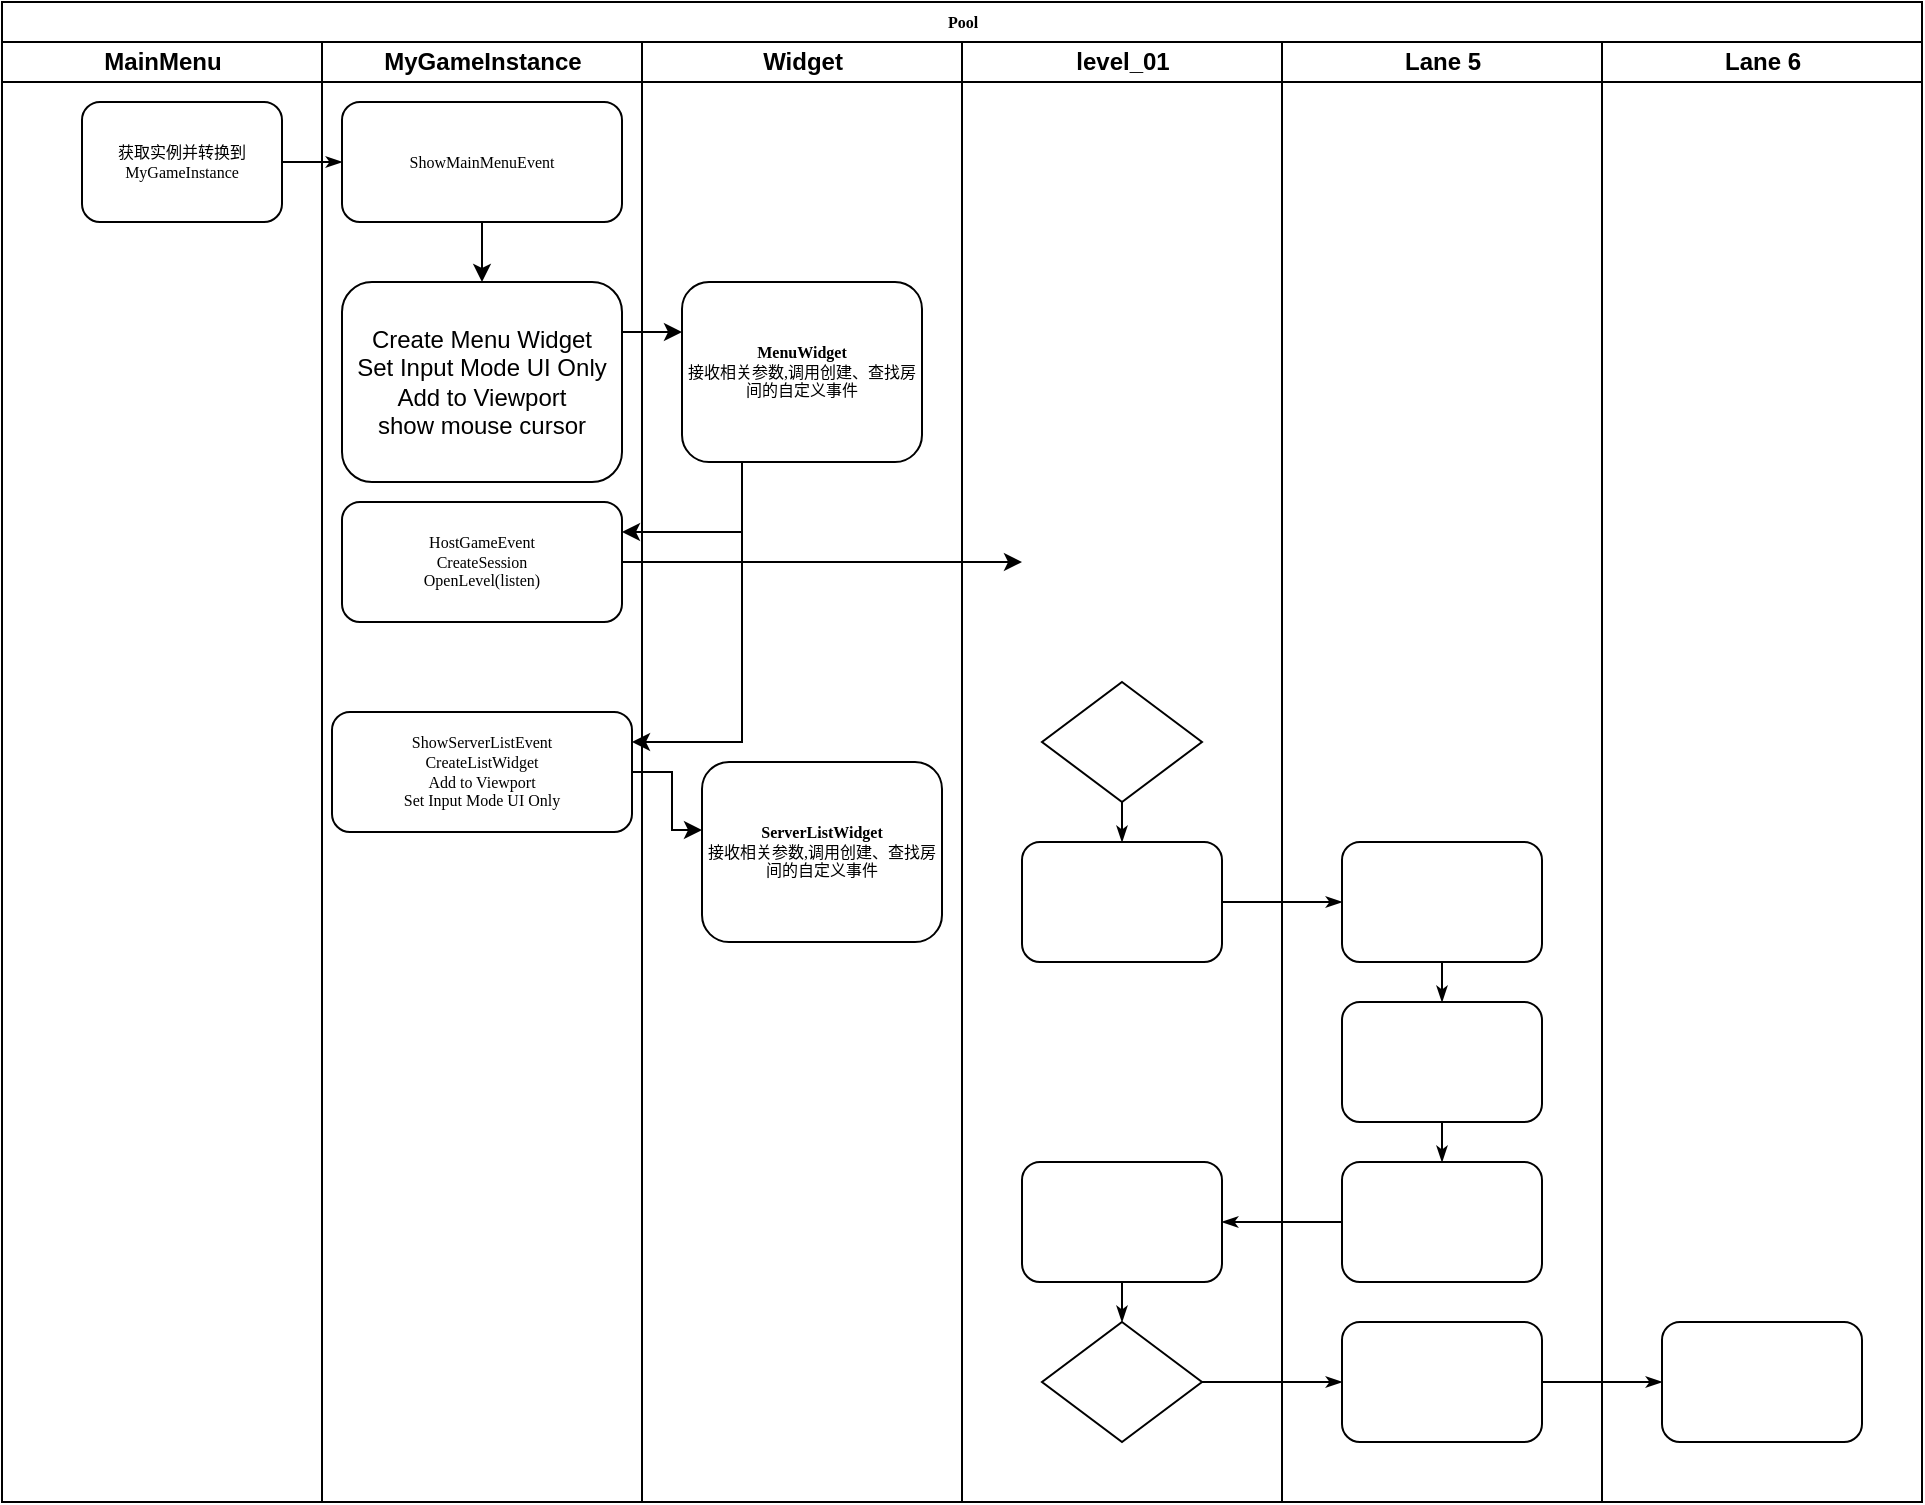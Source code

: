 <mxfile version="21.0.6" type="github">
  <diagram id="prtHgNgQTEPvFCAcTncT" name="Page-1">
    <mxGraphModel dx="1434" dy="764" grid="1" gridSize="10" guides="1" tooltips="1" connect="1" arrows="1" fold="1" page="1" pageScale="1" pageWidth="827" pageHeight="1169" math="0" shadow="0">
      <root>
        <mxCell id="0" />
        <mxCell id="1" parent="0" />
        <mxCell id="wHRNBy8dRpWRHx9Yq-Zz-4" value="Pool" style="swimlane;html=1;childLayout=stackLayout;startSize=20;rounded=0;shadow=0;labelBackgroundColor=none;strokeWidth=1;fontFamily=Verdana;fontSize=8;align=center;" vertex="1" parent="1">
          <mxGeometry x="20" y="70" width="960" height="750" as="geometry" />
        </mxCell>
        <mxCell id="wHRNBy8dRpWRHx9Yq-Zz-5" value="MainMenu" style="swimlane;html=1;startSize=20;" vertex="1" parent="wHRNBy8dRpWRHx9Yq-Zz-4">
          <mxGeometry y="20" width="160" height="730" as="geometry" />
        </mxCell>
        <mxCell id="wHRNBy8dRpWRHx9Yq-Zz-6" value="获取实例并转换到MyGameInstance" style="rounded=1;whiteSpace=wrap;html=1;shadow=0;labelBackgroundColor=none;strokeWidth=1;fontFamily=Verdana;fontSize=8;align=center;" vertex="1" parent="wHRNBy8dRpWRHx9Yq-Zz-5">
          <mxGeometry x="40" y="30" width="100" height="60" as="geometry" />
        </mxCell>
        <mxCell id="wHRNBy8dRpWRHx9Yq-Zz-9" style="edgeStyle=orthogonalEdgeStyle;rounded=1;html=1;labelBackgroundColor=none;startArrow=none;startFill=0;startSize=5;endArrow=classicThin;endFill=1;endSize=5;jettySize=auto;orthogonalLoop=1;strokeWidth=1;fontFamily=Verdana;fontSize=8" edge="1" parent="wHRNBy8dRpWRHx9Yq-Zz-4" source="wHRNBy8dRpWRHx9Yq-Zz-6" target="wHRNBy8dRpWRHx9Yq-Zz-25">
          <mxGeometry relative="1" as="geometry" />
        </mxCell>
        <mxCell id="wHRNBy8dRpWRHx9Yq-Zz-16" style="edgeStyle=orthogonalEdgeStyle;rounded=1;html=1;labelBackgroundColor=none;startArrow=none;startFill=0;startSize=5;endArrow=classicThin;endFill=1;endSize=5;jettySize=auto;orthogonalLoop=1;strokeWidth=1;fontFamily=Verdana;fontSize=8" edge="1" parent="wHRNBy8dRpWRHx9Yq-Zz-4" source="wHRNBy8dRpWRHx9Yq-Zz-36" target="wHRNBy8dRpWRHx9Yq-Zz-44">
          <mxGeometry relative="1" as="geometry" />
        </mxCell>
        <mxCell id="wHRNBy8dRpWRHx9Yq-Zz-17" style="edgeStyle=orthogonalEdgeStyle;rounded=1;html=1;labelBackgroundColor=none;startArrow=none;startFill=0;startSize=5;endArrow=classicThin;endFill=1;endSize=5;jettySize=auto;orthogonalLoop=1;strokeWidth=1;fontFamily=Verdana;fontSize=8" edge="1" parent="wHRNBy8dRpWRHx9Yq-Zz-4" source="wHRNBy8dRpWRHx9Yq-Zz-44" target="wHRNBy8dRpWRHx9Yq-Zz-48">
          <mxGeometry relative="1" as="geometry" />
        </mxCell>
        <mxCell id="wHRNBy8dRpWRHx9Yq-Zz-18" style="edgeStyle=orthogonalEdgeStyle;rounded=1;html=1;labelBackgroundColor=none;startArrow=none;startFill=0;startSize=5;endArrow=classicThin;endFill=1;endSize=5;jettySize=auto;orthogonalLoop=1;strokeWidth=1;fontFamily=Verdana;fontSize=8" edge="1" parent="wHRNBy8dRpWRHx9Yq-Zz-4" source="wHRNBy8dRpWRHx9Yq-Zz-34" target="wHRNBy8dRpWRHx9Yq-Zz-41">
          <mxGeometry relative="1" as="geometry" />
        </mxCell>
        <mxCell id="wHRNBy8dRpWRHx9Yq-Zz-20" style="edgeStyle=orthogonalEdgeStyle;rounded=1;html=1;labelBackgroundColor=none;startArrow=none;startFill=0;startSize=5;endArrow=classicThin;endFill=1;endSize=5;jettySize=auto;orthogonalLoop=1;strokeColor=#000000;strokeWidth=1;fontFamily=Verdana;fontSize=8;fontColor=#000000;" edge="1" parent="wHRNBy8dRpWRHx9Yq-Zz-4" source="wHRNBy8dRpWRHx9Yq-Zz-43" target="wHRNBy8dRpWRHx9Yq-Zz-35">
          <mxGeometry relative="1" as="geometry" />
        </mxCell>
        <mxCell id="wHRNBy8dRpWRHx9Yq-Zz-24" value="MyGameInstance" style="swimlane;html=1;startSize=20;" vertex="1" parent="wHRNBy8dRpWRHx9Yq-Zz-4">
          <mxGeometry x="160" y="20" width="160" height="730" as="geometry" />
        </mxCell>
        <mxCell id="wHRNBy8dRpWRHx9Yq-Zz-56" style="edgeStyle=orthogonalEdgeStyle;rounded=0;orthogonalLoop=1;jettySize=auto;html=1;exitX=0.5;exitY=1;exitDx=0;exitDy=0;entryX=0.5;entryY=0;entryDx=0;entryDy=0;" edge="1" parent="wHRNBy8dRpWRHx9Yq-Zz-24" source="wHRNBy8dRpWRHx9Yq-Zz-25" target="wHRNBy8dRpWRHx9Yq-Zz-50">
          <mxGeometry relative="1" as="geometry" />
        </mxCell>
        <mxCell id="wHRNBy8dRpWRHx9Yq-Zz-25" value="ShowMainMenuEvent" style="rounded=1;whiteSpace=wrap;html=1;shadow=0;labelBackgroundColor=none;strokeWidth=1;fontFamily=Verdana;fontSize=8;align=center;" vertex="1" parent="wHRNBy8dRpWRHx9Yq-Zz-24">
          <mxGeometry x="10" y="30" width="140" height="60" as="geometry" />
        </mxCell>
        <mxCell id="wHRNBy8dRpWRHx9Yq-Zz-57" style="edgeStyle=orthogonalEdgeStyle;rounded=0;orthogonalLoop=1;jettySize=auto;html=1;exitX=1;exitY=0.25;exitDx=0;exitDy=0;" edge="1" parent="wHRNBy8dRpWRHx9Yq-Zz-24" source="wHRNBy8dRpWRHx9Yq-Zz-50">
          <mxGeometry relative="1" as="geometry">
            <mxPoint x="180" y="145" as="targetPoint" />
          </mxGeometry>
        </mxCell>
        <mxCell id="wHRNBy8dRpWRHx9Yq-Zz-50" value="Create Menu Widget&lt;br&gt;Set Input Mode UI Only&lt;br&gt;Add to Viewport&lt;br&gt;show mouse cursor" style="rounded=1;whiteSpace=wrap;html=1;" vertex="1" parent="wHRNBy8dRpWRHx9Yq-Zz-24">
          <mxGeometry x="10" y="120" width="140" height="100" as="geometry" />
        </mxCell>
        <mxCell id="wHRNBy8dRpWRHx9Yq-Zz-63" style="edgeStyle=orthogonalEdgeStyle;rounded=0;orthogonalLoop=1;jettySize=auto;html=1;exitX=1;exitY=0.5;exitDx=0;exitDy=0;" edge="1" parent="wHRNBy8dRpWRHx9Yq-Zz-24" source="wHRNBy8dRpWRHx9Yq-Zz-60">
          <mxGeometry relative="1" as="geometry">
            <mxPoint x="350" y="260" as="targetPoint" />
          </mxGeometry>
        </mxCell>
        <mxCell id="wHRNBy8dRpWRHx9Yq-Zz-60" value="HostGameEvent&lt;br&gt;CreateSession&lt;br&gt;OpenLevel(listen)" style="rounded=1;whiteSpace=wrap;html=1;shadow=0;labelBackgroundColor=none;strokeWidth=1;fontFamily=Verdana;fontSize=8;align=center;" vertex="1" parent="wHRNBy8dRpWRHx9Yq-Zz-24">
          <mxGeometry x="10" y="230" width="140" height="60" as="geometry" />
        </mxCell>
        <mxCell id="wHRNBy8dRpWRHx9Yq-Zz-61" value="ShowServerListEvent&lt;br&gt;CreateListWidget&lt;br&gt;Add to Viewport&lt;br&gt;Set Input Mode UI Only" style="rounded=1;whiteSpace=wrap;html=1;shadow=0;labelBackgroundColor=none;strokeWidth=1;fontFamily=Verdana;fontSize=8;align=center;" vertex="1" parent="wHRNBy8dRpWRHx9Yq-Zz-24">
          <mxGeometry x="5" y="335" width="150" height="60" as="geometry" />
        </mxCell>
        <mxCell id="wHRNBy8dRpWRHx9Yq-Zz-26" value="Widget" style="swimlane;html=1;startSize=20;" vertex="1" parent="wHRNBy8dRpWRHx9Yq-Zz-4">
          <mxGeometry x="320" y="20" width="160" height="730" as="geometry" />
        </mxCell>
        <mxCell id="wHRNBy8dRpWRHx9Yq-Zz-58" value="&lt;b&gt;MenuWidget&lt;/b&gt;&lt;br&gt;接收相关参数,调用创建、查找房间的自定义事件" style="rounded=1;whiteSpace=wrap;html=1;shadow=0;labelBackgroundColor=none;strokeWidth=1;fontFamily=Verdana;fontSize=8;align=center;" vertex="1" parent="wHRNBy8dRpWRHx9Yq-Zz-26">
          <mxGeometry x="20" y="120" width="120" height="90" as="geometry" />
        </mxCell>
        <mxCell id="wHRNBy8dRpWRHx9Yq-Zz-64" value="&lt;b&gt;ServerListWidget&lt;/b&gt;&lt;br&gt;接收相关参数,调用创建、查找房间的自定义事件" style="rounded=1;whiteSpace=wrap;html=1;shadow=0;labelBackgroundColor=none;strokeWidth=1;fontFamily=Verdana;fontSize=8;align=center;" vertex="1" parent="wHRNBy8dRpWRHx9Yq-Zz-26">
          <mxGeometry x="30" y="360" width="120" height="90" as="geometry" />
        </mxCell>
        <mxCell id="wHRNBy8dRpWRHx9Yq-Zz-31" value="level_01" style="swimlane;html=1;startSize=20;" vertex="1" parent="wHRNBy8dRpWRHx9Yq-Zz-4">
          <mxGeometry x="480" y="20" width="160" height="730" as="geometry" />
        </mxCell>
        <mxCell id="wHRNBy8dRpWRHx9Yq-Zz-33" value="" style="rhombus;whiteSpace=wrap;html=1;rounded=0;shadow=0;labelBackgroundColor=none;strokeWidth=1;fontFamily=Verdana;fontSize=8;align=center;" vertex="1" parent="wHRNBy8dRpWRHx9Yq-Zz-31">
          <mxGeometry x="40" y="320" width="80" height="60" as="geometry" />
        </mxCell>
        <mxCell id="wHRNBy8dRpWRHx9Yq-Zz-34" value="" style="rounded=1;whiteSpace=wrap;html=1;shadow=0;labelBackgroundColor=none;strokeWidth=1;fontFamily=Verdana;fontSize=8;align=center;" vertex="1" parent="wHRNBy8dRpWRHx9Yq-Zz-31">
          <mxGeometry x="30" y="400" width="100" height="60" as="geometry" />
        </mxCell>
        <mxCell id="wHRNBy8dRpWRHx9Yq-Zz-35" value="" style="rounded=1;whiteSpace=wrap;html=1;shadow=0;labelBackgroundColor=none;strokeWidth=1;fontFamily=Verdana;fontSize=8;align=center;" vertex="1" parent="wHRNBy8dRpWRHx9Yq-Zz-31">
          <mxGeometry x="30" y="560" width="100" height="60" as="geometry" />
        </mxCell>
        <mxCell id="wHRNBy8dRpWRHx9Yq-Zz-36" value="" style="rhombus;whiteSpace=wrap;html=1;rounded=0;shadow=0;labelBackgroundColor=none;strokeWidth=1;fontFamily=Verdana;fontSize=8;align=center;" vertex="1" parent="wHRNBy8dRpWRHx9Yq-Zz-31">
          <mxGeometry x="40" y="640" width="80" height="60" as="geometry" />
        </mxCell>
        <mxCell id="wHRNBy8dRpWRHx9Yq-Zz-38" style="edgeStyle=orthogonalEdgeStyle;rounded=1;html=1;labelBackgroundColor=none;startArrow=none;startFill=0;startSize=5;endArrow=classicThin;endFill=1;endSize=5;jettySize=auto;orthogonalLoop=1;strokeWidth=1;fontFamily=Verdana;fontSize=8" edge="1" parent="wHRNBy8dRpWRHx9Yq-Zz-31" source="wHRNBy8dRpWRHx9Yq-Zz-33" target="wHRNBy8dRpWRHx9Yq-Zz-34">
          <mxGeometry relative="1" as="geometry" />
        </mxCell>
        <mxCell id="wHRNBy8dRpWRHx9Yq-Zz-39" style="edgeStyle=orthogonalEdgeStyle;rounded=1;html=1;labelBackgroundColor=none;startArrow=none;startFill=0;startSize=5;endArrow=classicThin;endFill=1;endSize=5;jettySize=auto;orthogonalLoop=1;strokeWidth=1;fontFamily=Verdana;fontSize=8" edge="1" parent="wHRNBy8dRpWRHx9Yq-Zz-31" source="wHRNBy8dRpWRHx9Yq-Zz-35" target="wHRNBy8dRpWRHx9Yq-Zz-36">
          <mxGeometry relative="1" as="geometry" />
        </mxCell>
        <mxCell id="wHRNBy8dRpWRHx9Yq-Zz-40" value="Lane 5" style="swimlane;html=1;startSize=20;" vertex="1" parent="wHRNBy8dRpWRHx9Yq-Zz-4">
          <mxGeometry x="640" y="20" width="160" height="730" as="geometry" />
        </mxCell>
        <mxCell id="wHRNBy8dRpWRHx9Yq-Zz-41" value="" style="rounded=1;whiteSpace=wrap;html=1;shadow=0;labelBackgroundColor=none;strokeWidth=1;fontFamily=Verdana;fontSize=8;align=center;" vertex="1" parent="wHRNBy8dRpWRHx9Yq-Zz-40">
          <mxGeometry x="30" y="400" width="100" height="60" as="geometry" />
        </mxCell>
        <mxCell id="wHRNBy8dRpWRHx9Yq-Zz-42" value="" style="rounded=1;whiteSpace=wrap;html=1;shadow=0;labelBackgroundColor=none;strokeWidth=1;fontFamily=Verdana;fontSize=8;align=center;" vertex="1" parent="wHRNBy8dRpWRHx9Yq-Zz-40">
          <mxGeometry x="30" y="480" width="100" height="60" as="geometry" />
        </mxCell>
        <mxCell id="wHRNBy8dRpWRHx9Yq-Zz-43" value="" style="rounded=1;whiteSpace=wrap;html=1;shadow=0;labelBackgroundColor=none;strokeWidth=1;fontFamily=Verdana;fontSize=8;align=center;" vertex="1" parent="wHRNBy8dRpWRHx9Yq-Zz-40">
          <mxGeometry x="30" y="560" width="100" height="60" as="geometry" />
        </mxCell>
        <mxCell id="wHRNBy8dRpWRHx9Yq-Zz-44" value="" style="rounded=1;whiteSpace=wrap;html=1;shadow=0;labelBackgroundColor=none;strokeWidth=1;fontFamily=Verdana;fontSize=8;align=center;" vertex="1" parent="wHRNBy8dRpWRHx9Yq-Zz-40">
          <mxGeometry x="30" y="640" width="100" height="60" as="geometry" />
        </mxCell>
        <mxCell id="wHRNBy8dRpWRHx9Yq-Zz-45" style="edgeStyle=orthogonalEdgeStyle;rounded=1;html=1;labelBackgroundColor=none;startArrow=none;startFill=0;startSize=5;endArrow=classicThin;endFill=1;endSize=5;jettySize=auto;orthogonalLoop=1;strokeWidth=1;fontFamily=Verdana;fontSize=8" edge="1" parent="wHRNBy8dRpWRHx9Yq-Zz-40" source="wHRNBy8dRpWRHx9Yq-Zz-41" target="wHRNBy8dRpWRHx9Yq-Zz-42">
          <mxGeometry relative="1" as="geometry" />
        </mxCell>
        <mxCell id="wHRNBy8dRpWRHx9Yq-Zz-46" style="edgeStyle=orthogonalEdgeStyle;rounded=1;html=1;labelBackgroundColor=none;startArrow=none;startFill=0;startSize=5;endArrow=classicThin;endFill=1;endSize=5;jettySize=auto;orthogonalLoop=1;strokeWidth=1;fontFamily=Verdana;fontSize=8" edge="1" parent="wHRNBy8dRpWRHx9Yq-Zz-40" source="wHRNBy8dRpWRHx9Yq-Zz-42" target="wHRNBy8dRpWRHx9Yq-Zz-43">
          <mxGeometry relative="1" as="geometry" />
        </mxCell>
        <mxCell id="wHRNBy8dRpWRHx9Yq-Zz-47" value="Lane 6" style="swimlane;html=1;startSize=20;" vertex="1" parent="wHRNBy8dRpWRHx9Yq-Zz-4">
          <mxGeometry x="800" y="20" width="160" height="730" as="geometry" />
        </mxCell>
        <mxCell id="wHRNBy8dRpWRHx9Yq-Zz-48" value="" style="rounded=1;whiteSpace=wrap;html=1;shadow=0;labelBackgroundColor=none;strokeWidth=1;fontFamily=Verdana;fontSize=8;align=center;" vertex="1" parent="wHRNBy8dRpWRHx9Yq-Zz-47">
          <mxGeometry x="30" y="640" width="100" height="60" as="geometry" />
        </mxCell>
        <mxCell id="wHRNBy8dRpWRHx9Yq-Zz-62" style="edgeStyle=orthogonalEdgeStyle;rounded=0;orthogonalLoop=1;jettySize=auto;html=1;exitX=0.25;exitY=1;exitDx=0;exitDy=0;entryX=1;entryY=0.25;entryDx=0;entryDy=0;" edge="1" parent="wHRNBy8dRpWRHx9Yq-Zz-4" source="wHRNBy8dRpWRHx9Yq-Zz-58" target="wHRNBy8dRpWRHx9Yq-Zz-60">
          <mxGeometry relative="1" as="geometry" />
        </mxCell>
        <mxCell id="wHRNBy8dRpWRHx9Yq-Zz-67" style="edgeStyle=orthogonalEdgeStyle;rounded=0;orthogonalLoop=1;jettySize=auto;html=1;exitX=1;exitY=0.5;exitDx=0;exitDy=0;entryX=0;entryY=0.378;entryDx=0;entryDy=0;entryPerimeter=0;" edge="1" parent="wHRNBy8dRpWRHx9Yq-Zz-4" source="wHRNBy8dRpWRHx9Yq-Zz-61" target="wHRNBy8dRpWRHx9Yq-Zz-64">
          <mxGeometry relative="1" as="geometry" />
        </mxCell>
        <mxCell id="wHRNBy8dRpWRHx9Yq-Zz-70" style="edgeStyle=orthogonalEdgeStyle;rounded=0;orthogonalLoop=1;jettySize=auto;html=1;exitX=0.25;exitY=1;exitDx=0;exitDy=0;entryX=1;entryY=0.25;entryDx=0;entryDy=0;" edge="1" parent="wHRNBy8dRpWRHx9Yq-Zz-4" source="wHRNBy8dRpWRHx9Yq-Zz-58" target="wHRNBy8dRpWRHx9Yq-Zz-61">
          <mxGeometry relative="1" as="geometry" />
        </mxCell>
      </root>
    </mxGraphModel>
  </diagram>
</mxfile>
